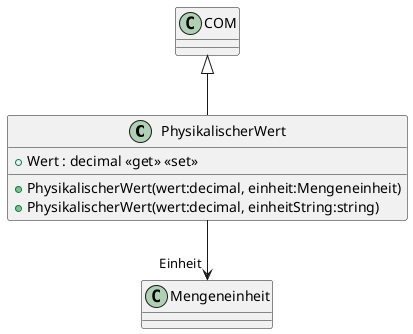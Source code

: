 @startuml
class PhysikalischerWert {
    + Wert : decimal <<get>> <<set>>
    + PhysikalischerWert(wert:decimal, einheit:Mengeneinheit)
    + PhysikalischerWert(wert:decimal, einheitString:string)
}
COM <|-- PhysikalischerWert
PhysikalischerWert --> "Einheit" Mengeneinheit
@enduml
